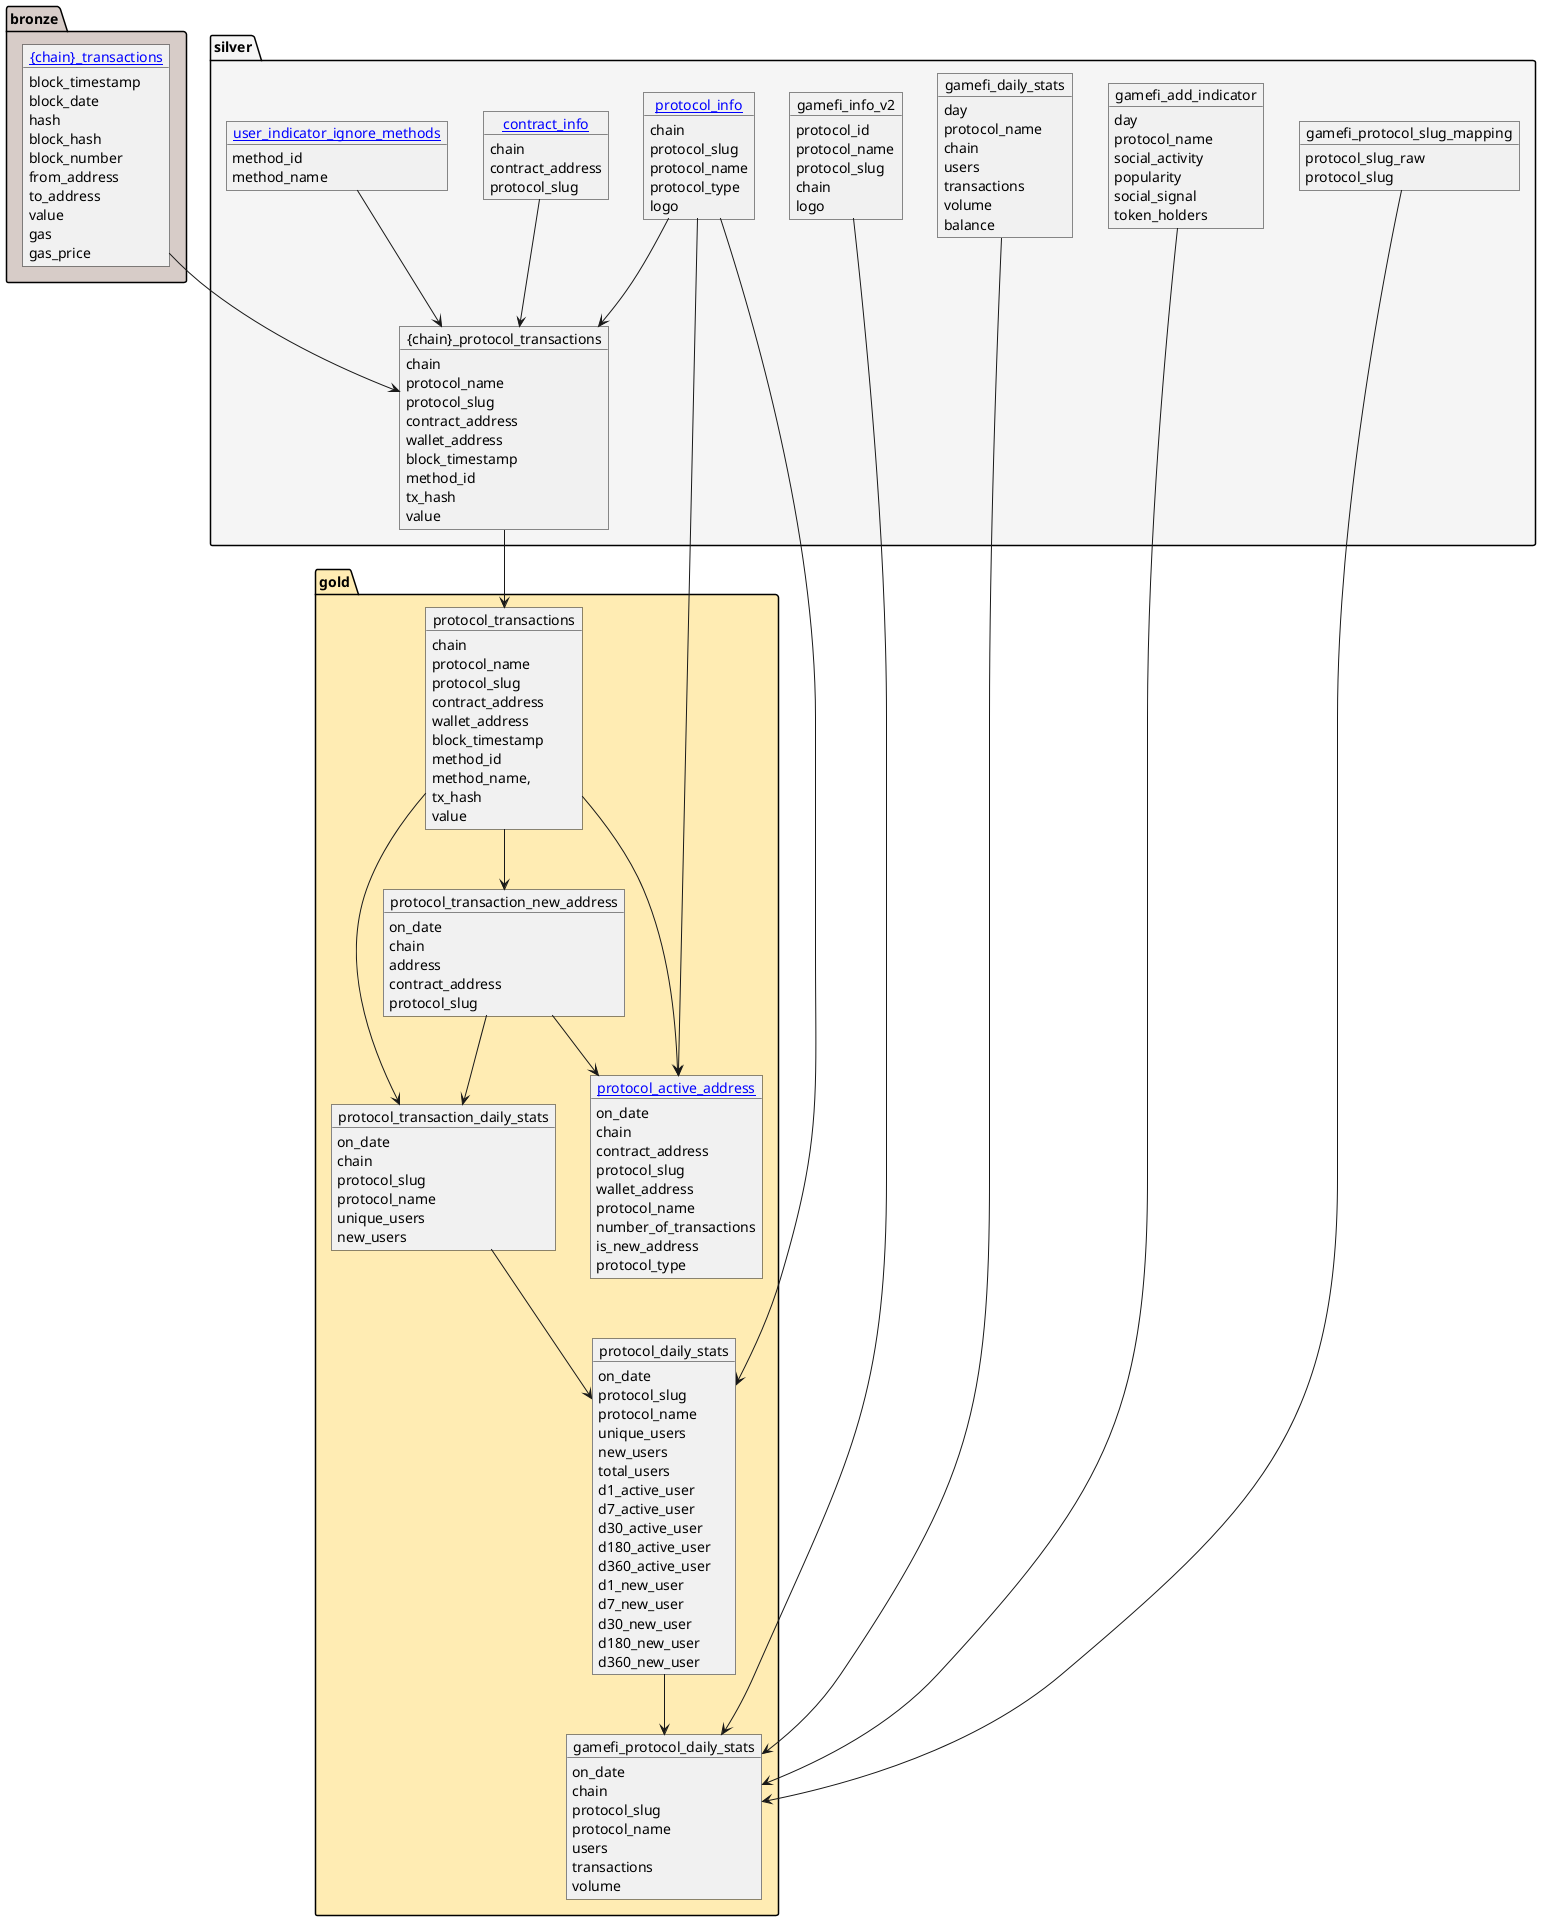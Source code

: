 @startuml

package bronze #D7CCC8 {
    object "[[https://dbdocs.io/github/Footprint?table=arbitrum_transactions&schema=transactions&view=table_structure \n{chain}_transactions]]" as chain_transactions{
        block_timestamp
        block_date
        hash
        block_hash
        block_number
        from_address
        to_address
        value
        gas
        gas_price
    }
}




package silver #F5F5F5 {

    object "[[https://dbdocs.io/github/Footprint?table=contract_info&schema=contract_info&view=table_structure contract_info]]" as contract_info{
        chain
        contract_address
        protocol_slug
    }

    object "[[https://dbdocs.io/github/Footprint?table=protocol_info&schema=protocol_info&view=table_structure protocol_info]]" as protocol_info{
        chain
        protocol_slug
        protocol_name
        protocol_type
        logo
    }

    object "[[https://dbdocs.io/github/Footprint?table=user_indicator_ignore_methods&schema=protocol_transactions&view=table_structure user_indicator_ignore_methods]]" as user_indicator_ignore_methods{
        method_id
        method_name
    }

    object gamefi_info_v2{
        protocol_id
        protocol_name
        protocol_slug
        chain
        logo
    }

    object gamefi_daily_stats{
        day
        protocol_name
        chain
        users
        transactions
        volume
        balance
    }

    object gamefi_add_indicator{
        day
        protocol_name
        social_activity
        popularity
        social_signal
        token_holders
    }

    object gamefi_protocol_slug_mapping{
        protocol_slug_raw
        protocol_slug
    }

    object "{chain}_protocol_transactions" as chain_protocol_transactions{
        chain
        protocol_name
        protocol_slug
        contract_address
        wallet_address
        block_timestamp
        method_id
        tx_hash
        value
    }

}
chain_transactions-->chain_protocol_transactions
contract_info-->chain_protocol_transactions
protocol_info-->chain_protocol_transactions
user_indicator_ignore_methods-->chain_protocol_transactions

package gold #FFECB3 {
    object gamefi_protocol_daily_stats{
        on_date
        chain
        protocol_slug
        protocol_name
        users
        transactions
        volume
    }

    object protocol_daily_stats{
        on_date
        protocol_slug
        protocol_name
        unique_users
        new_users
        total_users
        d1_active_user
        d7_active_user
        d30_active_user
        d180_active_user
        d360_active_user
        d1_new_user
        d7_new_user
        d30_new_user
        d180_new_user
        d360_new_user
    }

    object protocol_transaction_daily_stats{
        on_date
        chain
        protocol_slug
        protocol_name
        unique_users
        new_users
    }

    object protocol_transactions{
      chain
      protocol_name
      protocol_slug
      contract_address
      wallet_address
      block_timestamp
      method_id
      method_name,
      tx_hash
      value
    }

    object protocol_transaction_new_address{
        on_date
        chain
        address
        contract_address
        protocol_slug
    }

    object "[[https://dbdocs.io/github/Footprint?table=protocol_active_address&schema=protocol_transactions&view=table_structure protocol_active_address]]" as protocol_active_address{
        on_date
        chain
        contract_address
        protocol_slug
        wallet_address
        protocol_name
        number_of_transactions
        is_new_address
        protocol_type
    }

}
gamefi_info_v2-->gamefi_protocol_daily_stats
gamefi_daily_stats-->gamefi_protocol_daily_stats
gamefi_add_indicator-->gamefi_protocol_daily_stats
gamefi_protocol_slug_mapping-->gamefi_protocol_daily_stats
protocol_daily_stats-->gamefi_protocol_daily_stats
protocol_transaction_daily_stats-->protocol_daily_stats
protocol_info-->protocol_daily_stats
protocol_transactions-->protocol_transaction_daily_stats
protocol_transaction_new_address-->protocol_transaction_daily_stats
protocol_transactions-->protocol_transaction_new_address
chain_protocol_transactions-->protocol_transactions
protocol_transactions-->protocol_active_address
protocol_transaction_new_address-->protocol_active_address
protocol_info-->protocol_active_address
@enduml